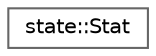 digraph "Graphical Class Hierarchy"
{
 // LATEX_PDF_SIZE
  bgcolor="transparent";
  edge [fontname=Helvetica,fontsize=10,labelfontname=Helvetica,labelfontsize=10];
  node [fontname=Helvetica,fontsize=10,shape=box,height=0.2,width=0.4];
  rankdir="LR";
  Node0 [label="state::Stat",height=0.2,width=0.4,color="grey40", fillcolor="white", style="filled",URL="$classstate_1_1_stat.html",tooltip="class Stat -"];
}
